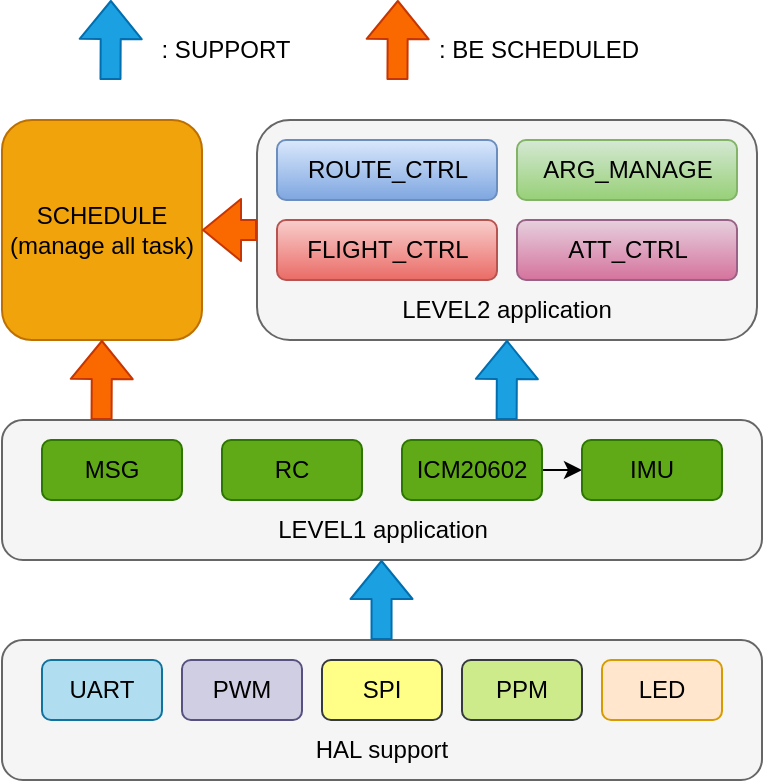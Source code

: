 <mxfile>
    <diagram id="xj8c3xo69Nu6UgY4Aa1L" name="第 1 页">
        <mxGraphModel dx="1056" dy="1216" grid="1" gridSize="10" guides="1" tooltips="1" connect="1" arrows="1" fold="1" page="0" pageScale="1" pageWidth="827" pageHeight="1169" background="#ffffff" math="0" shadow="0">
            <root>
                <mxCell id="0"/>
                <mxCell id="1" parent="0"/>
                <mxCell id="29" value="" style="rounded=1;whiteSpace=wrap;html=1;labelBackgroundColor=none;fontColor=#333333;fillColor=#f5f5f5;strokeColor=#666666;" vertex="1" parent="1">
                    <mxGeometry x="-182.5" y="-350" width="250" height="110" as="geometry"/>
                </mxCell>
                <mxCell id="16" value="" style="rounded=1;whiteSpace=wrap;html=1;labelBackgroundColor=none;fontColor=#333333;fillColor=#f5f5f5;strokeColor=#666666;" vertex="1" parent="1">
                    <mxGeometry x="-310" y="-200" width="380" height="70" as="geometry"/>
                </mxCell>
                <mxCell id="7" value="" style="rounded=1;whiteSpace=wrap;html=1;labelBackgroundColor=none;fontColor=#333333;fillColor=#f5f5f5;strokeColor=#666666;" vertex="1" parent="1">
                    <mxGeometry x="-310" y="-90" width="380" height="70" as="geometry"/>
                </mxCell>
                <mxCell id="2" value="UART" style="rounded=1;whiteSpace=wrap;html=1;fillColor=#b1ddf0;strokeColor=#10739e;fontColor=#000000;labelBackgroundColor=none;" vertex="1" parent="1">
                    <mxGeometry x="-290" y="-80" width="60" height="30" as="geometry"/>
                </mxCell>
                <mxCell id="3" value="PWM" style="rounded=1;whiteSpace=wrap;html=1;fillColor=#d0cee2;strokeColor=#56517e;labelBackgroundColor=none;fontColor=#000000;" vertex="1" parent="1">
                    <mxGeometry x="-220" y="-80" width="60" height="30" as="geometry"/>
                </mxCell>
                <mxCell id="4" value="SPI" style="rounded=1;whiteSpace=wrap;html=1;fillColor=#ffff88;strokeColor=#36393d;labelBackgroundColor=none;fontColor=#000000;" vertex="1" parent="1">
                    <mxGeometry x="-150" y="-80" width="60" height="30" as="geometry"/>
                </mxCell>
                <mxCell id="5" value="PPM" style="rounded=1;whiteSpace=wrap;html=1;fillColor=#cdeb8b;strokeColor=#36393d;labelBackgroundColor=none;fontColor=#000000;" vertex="1" parent="1">
                    <mxGeometry x="-80" y="-80" width="60" height="30" as="geometry"/>
                </mxCell>
                <mxCell id="6" value="LED" style="rounded=1;whiteSpace=wrap;html=1;fillColor=#ffe6cc;strokeColor=#d79b00;labelBackgroundColor=none;fontColor=#000000;" vertex="1" parent="1">
                    <mxGeometry x="-10" y="-80" width="60" height="30" as="geometry"/>
                </mxCell>
                <mxCell id="9" value="HAL support" style="text;html=1;strokeColor=none;fillColor=none;align=center;verticalAlign=middle;whiteSpace=wrap;rounded=0;labelBackgroundColor=none;fontColor=#000000;" vertex="1" parent="1">
                    <mxGeometry x="-155" y="-50" width="70" height="30" as="geometry"/>
                </mxCell>
                <mxCell id="41" style="edgeStyle=none;html=1;entryX=0;entryY=0.5;entryDx=0;entryDy=0;fontColor=#000000;strokeColor=#000000;" edge="1" parent="1" source="10" target="13">
                    <mxGeometry relative="1" as="geometry"/>
                </mxCell>
                <mxCell id="10" value="ICM20602" style="rounded=1;whiteSpace=wrap;html=1;labelBackgroundColor=none;fontColor=#000000;fillColor=#60a917;strokeColor=#2D7600;" vertex="1" parent="1">
                    <mxGeometry x="-110" y="-190" width="70" height="30" as="geometry"/>
                </mxCell>
                <mxCell id="13" value="IMU" style="rounded=1;whiteSpace=wrap;html=1;labelBackgroundColor=none;fontColor=#000000;fillColor=#60a917;strokeColor=#2D7600;" vertex="1" parent="1">
                    <mxGeometry x="-20" y="-190" width="70" height="30" as="geometry"/>
                </mxCell>
                <mxCell id="14" value="RC" style="rounded=1;whiteSpace=wrap;html=1;labelBackgroundColor=none;fontColor=#000000;fillColor=#60a917;strokeColor=#2D7600;" vertex="1" parent="1">
                    <mxGeometry x="-200" y="-190" width="70" height="30" as="geometry"/>
                </mxCell>
                <mxCell id="15" value="MSG" style="rounded=1;whiteSpace=wrap;html=1;labelBackgroundColor=none;fontColor=#000000;fillColor=#60a917;strokeColor=#2D7600;" vertex="1" parent="1">
                    <mxGeometry x="-290" y="-190" width="70" height="30" as="geometry"/>
                </mxCell>
                <mxCell id="17" value="LEVEL1 application" style="text;html=1;strokeColor=none;fillColor=none;align=center;verticalAlign=middle;whiteSpace=wrap;rounded=0;labelBackgroundColor=none;fontColor=#000000;" vertex="1" parent="1">
                    <mxGeometry x="-182.5" y="-160" width="125" height="30" as="geometry"/>
                </mxCell>
                <mxCell id="19" value="SCHEDULE&lt;br&gt;(manage all task)" style="rounded=1;whiteSpace=wrap;html=1;labelBackgroundColor=none;fontColor=#000000;fillColor=#f0a30a;strokeColor=#BD7000;" vertex="1" parent="1">
                    <mxGeometry x="-310" y="-350" width="100" height="110" as="geometry"/>
                </mxCell>
                <mxCell id="20" value="FLIGHT_CTRL" style="rounded=1;whiteSpace=wrap;html=1;labelBackgroundColor=none;fillColor=#f8cecc;strokeColor=#b85450;gradientColor=#ea6b66;fontColor=#000000;" vertex="1" parent="1">
                    <mxGeometry x="-172.5" y="-300" width="110" height="30" as="geometry"/>
                </mxCell>
                <mxCell id="22" value="ATT_CTRL" style="rounded=1;whiteSpace=wrap;html=1;labelBackgroundColor=none;fillColor=#e6d0de;strokeColor=#996185;gradientColor=#d5739d;fontColor=#000000;" vertex="1" parent="1">
                    <mxGeometry x="-52.5" y="-300" width="110" height="30" as="geometry"/>
                </mxCell>
                <mxCell id="24" value="ROUTE_CTRL" style="rounded=1;whiteSpace=wrap;html=1;labelBackgroundColor=none;fillColor=#dae8fc;strokeColor=#6c8ebf;gradientColor=#7ea6e0;fontColor=#000000;" vertex="1" parent="1">
                    <mxGeometry x="-172.5" y="-340" width="110" height="30" as="geometry"/>
                </mxCell>
                <mxCell id="25" value="ARG_MANAGE" style="rounded=1;whiteSpace=wrap;html=1;labelBackgroundColor=none;fillColor=#d5e8d4;strokeColor=#82b366;gradientColor=#97d077;fontColor=#000000;" vertex="1" parent="1">
                    <mxGeometry x="-52.5" y="-340" width="110" height="30" as="geometry"/>
                </mxCell>
                <mxCell id="30" value="LEVEL2 application" style="text;html=1;strokeColor=none;fillColor=none;align=center;verticalAlign=middle;whiteSpace=wrap;rounded=0;labelBackgroundColor=none;fontColor=#000000;" vertex="1" parent="1">
                    <mxGeometry x="-120" y="-270" width="125" height="30" as="geometry"/>
                </mxCell>
                <mxCell id="32" value="" style="shape=flexArrow;endArrow=classic;html=1;fontColor=#000000;strokeColor=#006EAF;entryX=0.5;entryY=1;entryDx=0;entryDy=0;fillColor=#1ba1e2;exitX=0.664;exitY=0;exitDx=0;exitDy=0;exitPerimeter=0;" edge="1" parent="1" source="16" target="30">
                    <mxGeometry width="50" height="50" relative="1" as="geometry">
                        <mxPoint x="-65" y="-200" as="sourcePoint"/>
                        <mxPoint x="-40" y="-210" as="targetPoint"/>
                    </mxGeometry>
                </mxCell>
                <mxCell id="33" value="" style="shape=flexArrow;endArrow=classic;html=1;fontColor=#000000;strokeColor=#006EAF;entryX=0.5;entryY=1;entryDx=0;entryDy=0;fillColor=#1ba1e2;" edge="1" parent="1">
                    <mxGeometry width="50" height="50" relative="1" as="geometry">
                        <mxPoint x="-120.23" y="-90" as="sourcePoint"/>
                        <mxPoint x="-120.23" y="-130" as="targetPoint"/>
                    </mxGeometry>
                </mxCell>
                <mxCell id="34" value="" style="shape=flexArrow;endArrow=classic;html=1;fontColor=#000000;strokeColor=#C73500;entryX=0.5;entryY=1;entryDx=0;entryDy=0;fillColor=#fa6800;exitX=0.664;exitY=0;exitDx=0;exitDy=0;exitPerimeter=0;" edge="1" parent="1">
                    <mxGeometry width="50" height="50" relative="1" as="geometry">
                        <mxPoint x="-260.22" y="-200" as="sourcePoint"/>
                        <mxPoint x="-260.04" y="-240" as="targetPoint"/>
                    </mxGeometry>
                </mxCell>
                <mxCell id="35" value="" style="shape=flexArrow;endArrow=classic;html=1;fontColor=#000000;strokeColor=#C73500;entryX=1;entryY=0.5;entryDx=0;entryDy=0;fillColor=#fa6800;exitX=0;exitY=0.5;exitDx=0;exitDy=0;" edge="1" parent="1" source="29" target="19">
                    <mxGeometry width="50" height="50" relative="1" as="geometry">
                        <mxPoint x="-190.22" y="-210" as="sourcePoint"/>
                        <mxPoint x="-190.04" y="-240" as="targetPoint"/>
                    </mxGeometry>
                </mxCell>
                <mxCell id="36" value="" style="shape=flexArrow;endArrow=classic;html=1;fontColor=#000000;strokeColor=#006EAF;entryX=0.5;entryY=1;entryDx=0;entryDy=0;fillColor=#1ba1e2;exitX=0.664;exitY=0;exitDx=0;exitDy=0;exitPerimeter=0;" edge="1" parent="1">
                    <mxGeometry width="50" height="50" relative="1" as="geometry">
                        <mxPoint x="-255.75" y="-370" as="sourcePoint"/>
                        <mxPoint x="-255.57" y="-410" as="targetPoint"/>
                    </mxGeometry>
                </mxCell>
                <mxCell id="37" value=": SUPPORT" style="text;html=1;strokeColor=none;fillColor=none;align=center;verticalAlign=middle;whiteSpace=wrap;rounded=0;labelBackgroundColor=none;fontColor=#000000;" vertex="1" parent="1">
                    <mxGeometry x="-242.72" y="-400" width="90" height="30" as="geometry"/>
                </mxCell>
                <mxCell id="38" value="" style="shape=flexArrow;endArrow=classic;html=1;fontColor=#000000;strokeColor=#C73500;entryX=0.5;entryY=1;entryDx=0;entryDy=0;fillColor=#fa6800;exitX=0.664;exitY=0;exitDx=0;exitDy=0;exitPerimeter=0;" edge="1" parent="1">
                    <mxGeometry width="50" height="50" relative="1" as="geometry">
                        <mxPoint x="-112.27" y="-370" as="sourcePoint"/>
                        <mxPoint x="-112.09" y="-410" as="targetPoint"/>
                    </mxGeometry>
                </mxCell>
                <mxCell id="39" value=": BE SCHEDULED" style="text;html=1;strokeColor=none;fillColor=none;align=center;verticalAlign=middle;whiteSpace=wrap;rounded=0;labelBackgroundColor=none;fontColor=#000000;" vertex="1" parent="1">
                    <mxGeometry x="-99.24" y="-400" width="115" height="30" as="geometry"/>
                </mxCell>
            </root>
        </mxGraphModel>
    </diagram>
</mxfile>